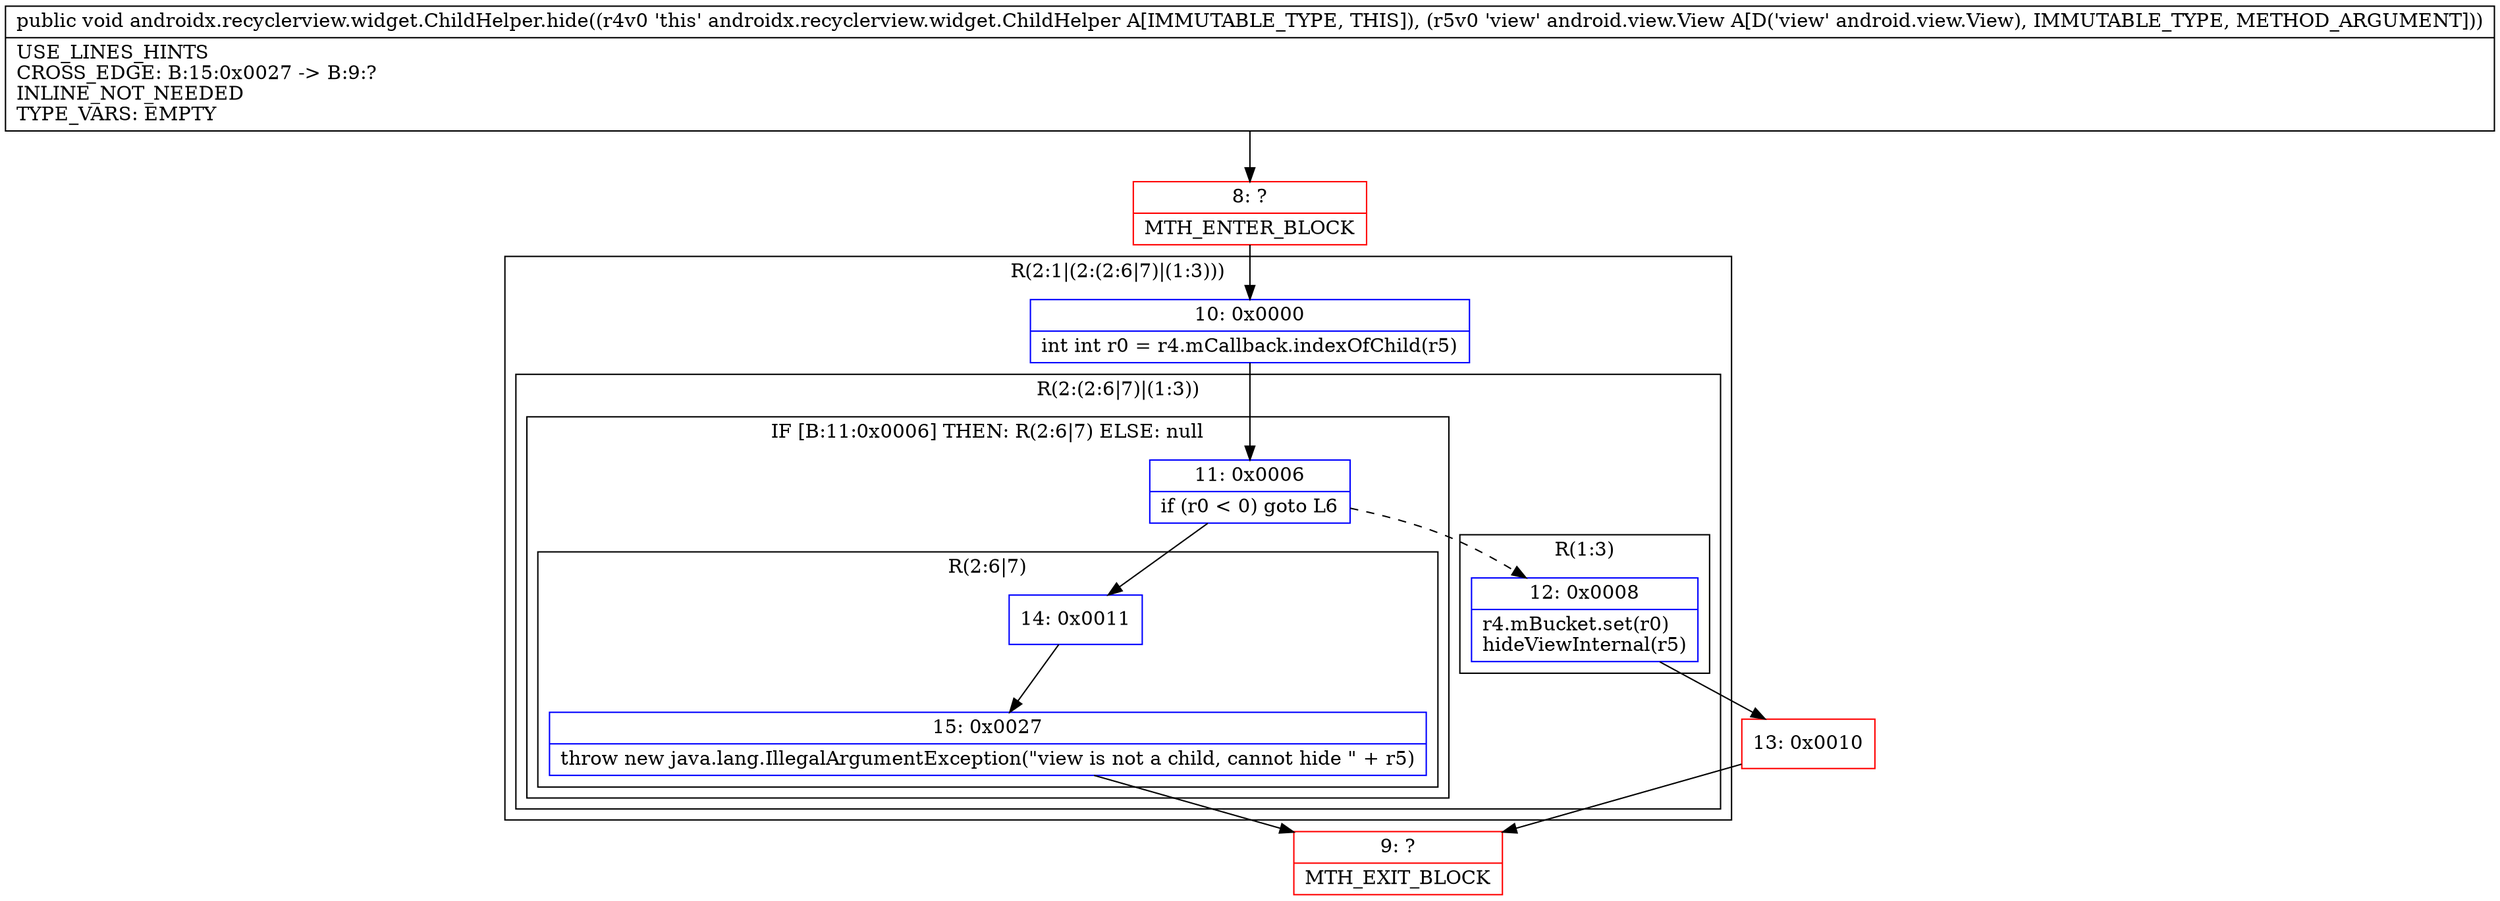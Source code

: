 digraph "CFG forandroidx.recyclerview.widget.ChildHelper.hide(Landroid\/view\/View;)V" {
subgraph cluster_Region_781985104 {
label = "R(2:1|(2:(2:6|7)|(1:3)))";
node [shape=record,color=blue];
Node_10 [shape=record,label="{10\:\ 0x0000|int int r0 = r4.mCallback.indexOfChild(r5)\l}"];
subgraph cluster_Region_519443610 {
label = "R(2:(2:6|7)|(1:3))";
node [shape=record,color=blue];
subgraph cluster_IfRegion_1337733475 {
label = "IF [B:11:0x0006] THEN: R(2:6|7) ELSE: null";
node [shape=record,color=blue];
Node_11 [shape=record,label="{11\:\ 0x0006|if (r0 \< 0) goto L6\l}"];
subgraph cluster_Region_1329485597 {
label = "R(2:6|7)";
node [shape=record,color=blue];
Node_14 [shape=record,label="{14\:\ 0x0011}"];
Node_15 [shape=record,label="{15\:\ 0x0027|throw new java.lang.IllegalArgumentException(\"view is not a child, cannot hide \" + r5)\l}"];
}
}
subgraph cluster_Region_1510637845 {
label = "R(1:3)";
node [shape=record,color=blue];
Node_12 [shape=record,label="{12\:\ 0x0008|r4.mBucket.set(r0)\lhideViewInternal(r5)\l}"];
}
}
}
Node_8 [shape=record,color=red,label="{8\:\ ?|MTH_ENTER_BLOCK\l}"];
Node_13 [shape=record,color=red,label="{13\:\ 0x0010}"];
Node_9 [shape=record,color=red,label="{9\:\ ?|MTH_EXIT_BLOCK\l}"];
MethodNode[shape=record,label="{public void androidx.recyclerview.widget.ChildHelper.hide((r4v0 'this' androidx.recyclerview.widget.ChildHelper A[IMMUTABLE_TYPE, THIS]), (r5v0 'view' android.view.View A[D('view' android.view.View), IMMUTABLE_TYPE, METHOD_ARGUMENT]))  | USE_LINES_HINTS\lCROSS_EDGE: B:15:0x0027 \-\> B:9:?\lINLINE_NOT_NEEDED\lTYPE_VARS: EMPTY\l}"];
MethodNode -> Node_8;Node_10 -> Node_11;
Node_11 -> Node_12[style=dashed];
Node_11 -> Node_14;
Node_14 -> Node_15;
Node_15 -> Node_9;
Node_12 -> Node_13;
Node_8 -> Node_10;
Node_13 -> Node_9;
}

